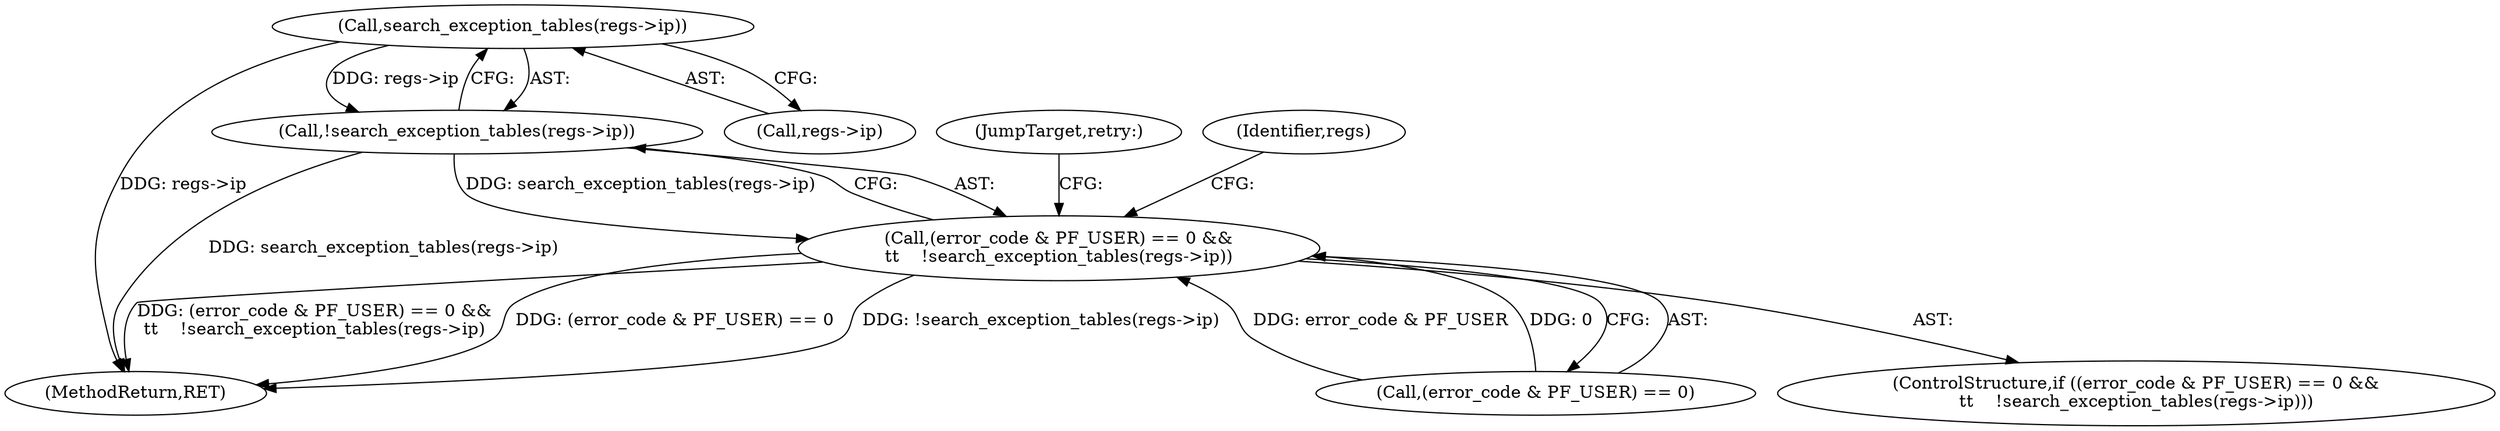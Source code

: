digraph "0_linux_a8b0ca17b80e92faab46ee7179ba9e99ccb61233_52@pointer" {
"1000276" [label="(Call,search_exception_tables(regs->ip))"];
"1000275" [label="(Call,!search_exception_tables(regs->ip))"];
"1000269" [label="(Call,(error_code & PF_USER) == 0 &&\n\t\t    !search_exception_tables(regs->ip))"];
"1000276" [label="(Call,search_exception_tables(regs->ip))"];
"1000270" [label="(Call,(error_code & PF_USER) == 0)"];
"1000452" [label="(MethodReturn,RET)"];
"1000286" [label="(JumpTarget,retry:)"];
"1000269" [label="(Call,(error_code & PF_USER) == 0 &&\n\t\t    !search_exception_tables(regs->ip))"];
"1000282" [label="(Identifier,regs)"];
"1000268" [label="(ControlStructure,if ((error_code & PF_USER) == 0 &&\n\t\t    !search_exception_tables(regs->ip)))"];
"1000277" [label="(Call,regs->ip)"];
"1000275" [label="(Call,!search_exception_tables(regs->ip))"];
"1000276" -> "1000275"  [label="AST: "];
"1000276" -> "1000277"  [label="CFG: "];
"1000277" -> "1000276"  [label="AST: "];
"1000275" -> "1000276"  [label="CFG: "];
"1000276" -> "1000452"  [label="DDG: regs->ip"];
"1000276" -> "1000275"  [label="DDG: regs->ip"];
"1000275" -> "1000269"  [label="AST: "];
"1000269" -> "1000275"  [label="CFG: "];
"1000275" -> "1000452"  [label="DDG: search_exception_tables(regs->ip)"];
"1000275" -> "1000269"  [label="DDG: search_exception_tables(regs->ip)"];
"1000269" -> "1000268"  [label="AST: "];
"1000269" -> "1000270"  [label="CFG: "];
"1000270" -> "1000269"  [label="AST: "];
"1000282" -> "1000269"  [label="CFG: "];
"1000286" -> "1000269"  [label="CFG: "];
"1000269" -> "1000452"  [label="DDG: !search_exception_tables(regs->ip)"];
"1000269" -> "1000452"  [label="DDG: (error_code & PF_USER) == 0 &&\n\t\t    !search_exception_tables(regs->ip)"];
"1000269" -> "1000452"  [label="DDG: (error_code & PF_USER) == 0"];
"1000270" -> "1000269"  [label="DDG: error_code & PF_USER"];
"1000270" -> "1000269"  [label="DDG: 0"];
}
